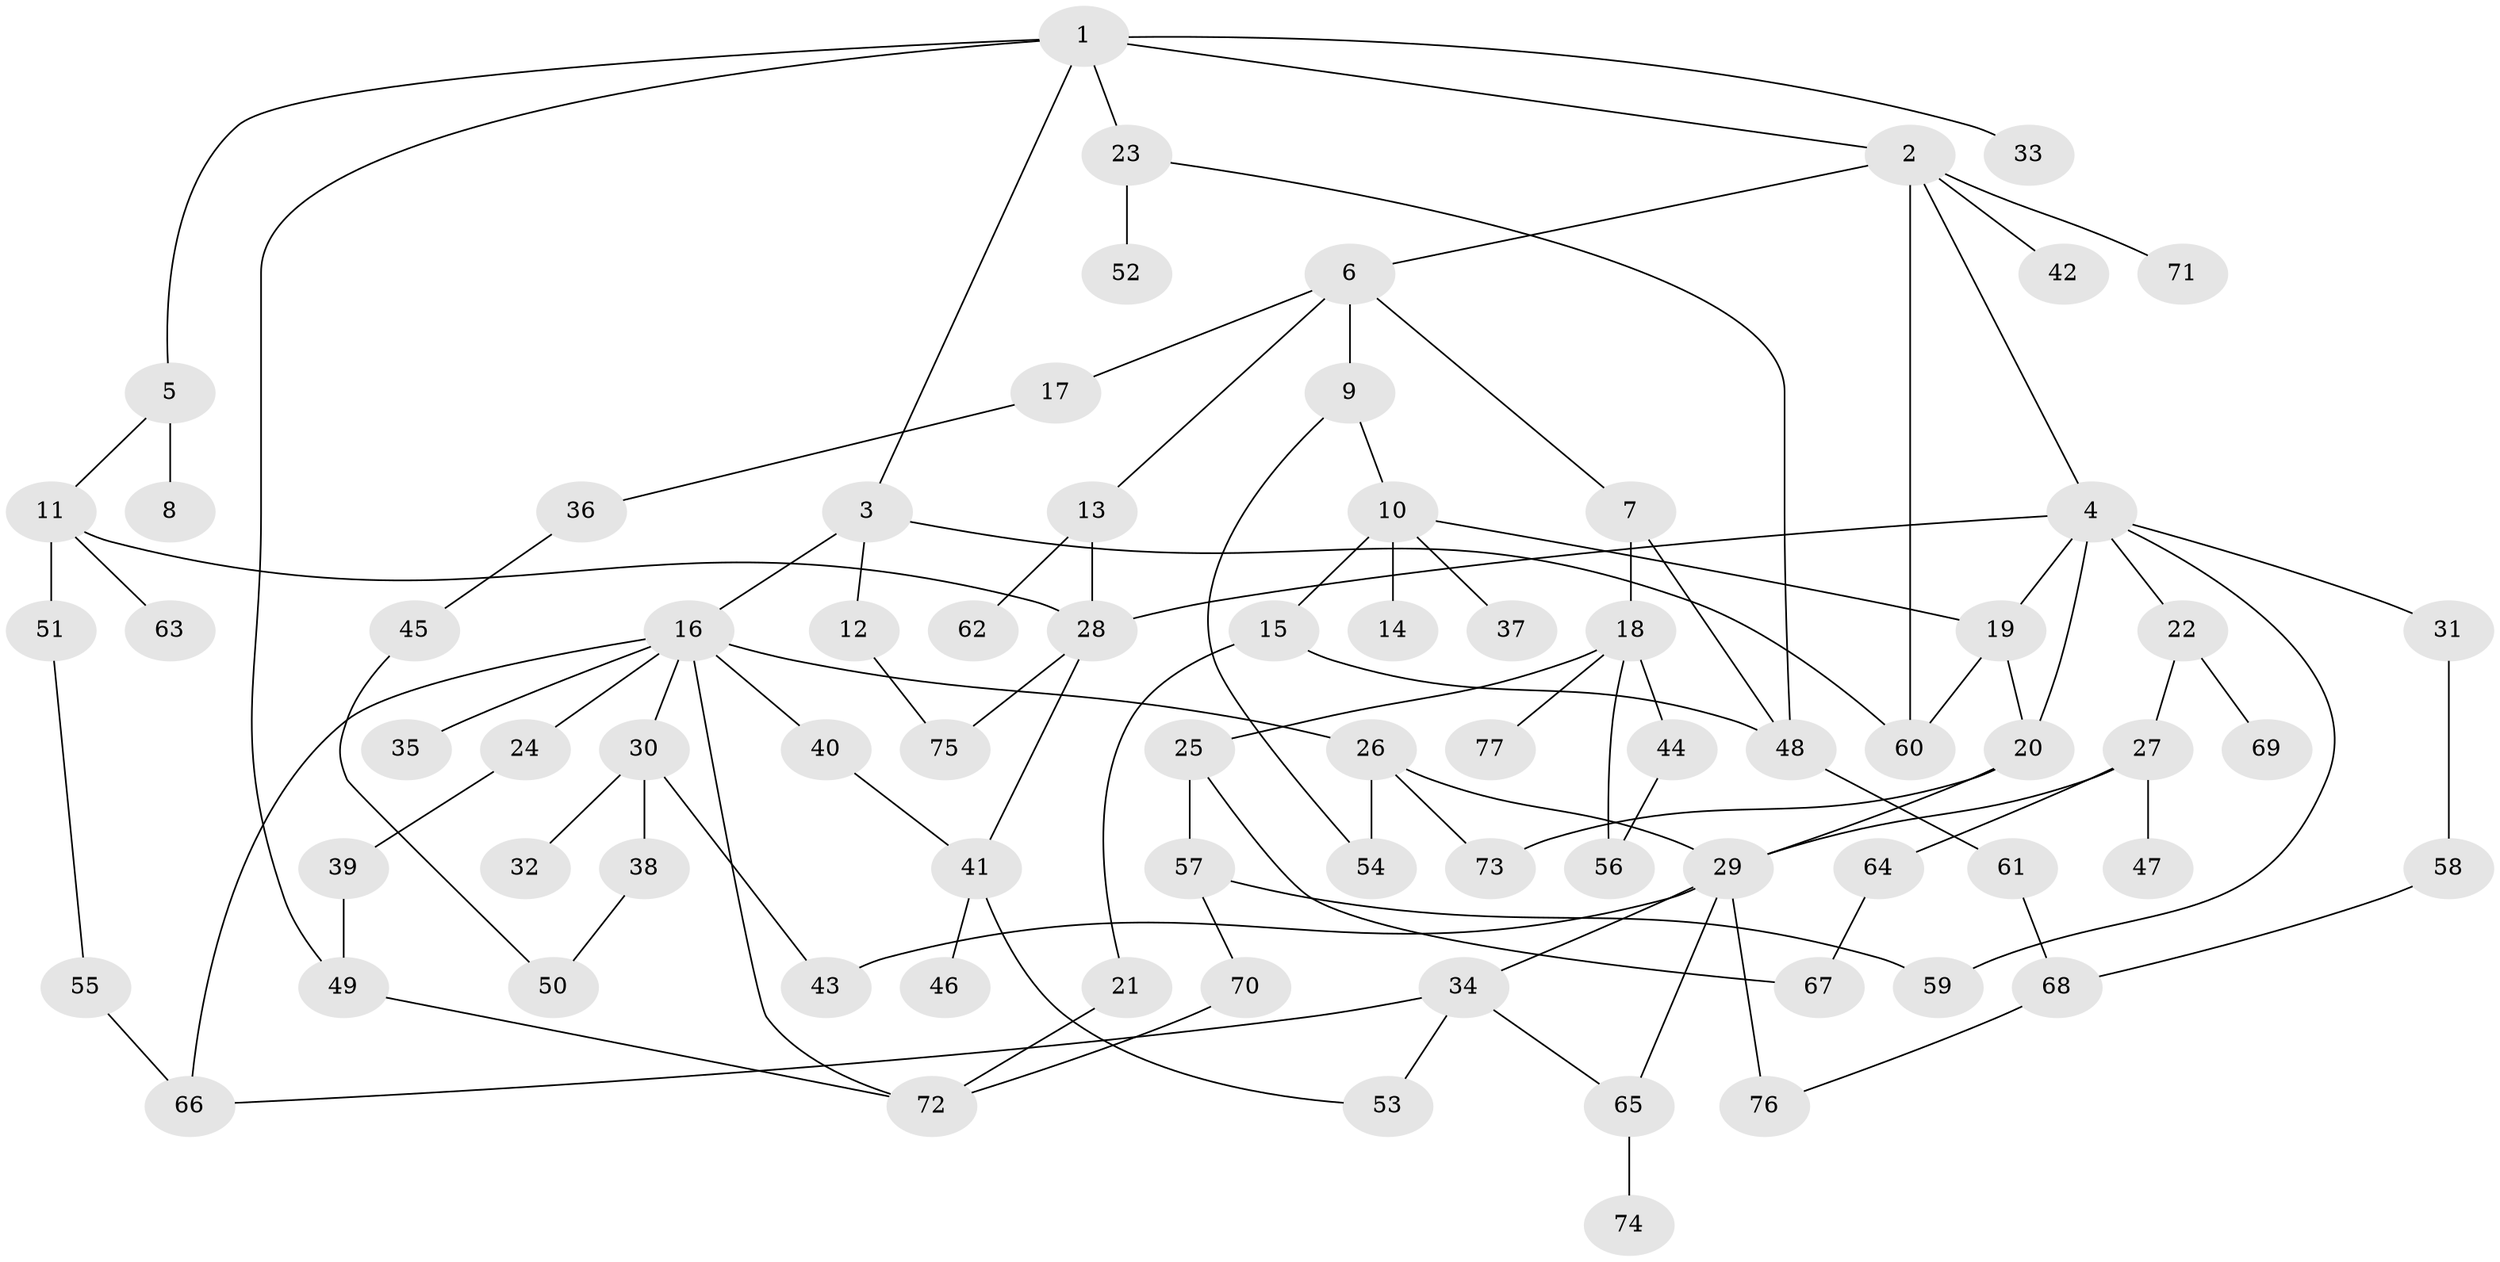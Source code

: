 // Generated by graph-tools (version 1.1) at 2025/42/03/09/25 04:42:52]
// undirected, 77 vertices, 105 edges
graph export_dot {
graph [start="1"]
  node [color=gray90,style=filled];
  1;
  2;
  3;
  4;
  5;
  6;
  7;
  8;
  9;
  10;
  11;
  12;
  13;
  14;
  15;
  16;
  17;
  18;
  19;
  20;
  21;
  22;
  23;
  24;
  25;
  26;
  27;
  28;
  29;
  30;
  31;
  32;
  33;
  34;
  35;
  36;
  37;
  38;
  39;
  40;
  41;
  42;
  43;
  44;
  45;
  46;
  47;
  48;
  49;
  50;
  51;
  52;
  53;
  54;
  55;
  56;
  57;
  58;
  59;
  60;
  61;
  62;
  63;
  64;
  65;
  66;
  67;
  68;
  69;
  70;
  71;
  72;
  73;
  74;
  75;
  76;
  77;
  1 -- 2;
  1 -- 3;
  1 -- 5;
  1 -- 23;
  1 -- 33;
  1 -- 49;
  2 -- 4;
  2 -- 6;
  2 -- 42;
  2 -- 71;
  2 -- 60;
  3 -- 12;
  3 -- 16;
  3 -- 60;
  4 -- 22;
  4 -- 28;
  4 -- 31;
  4 -- 59;
  4 -- 19;
  4 -- 20;
  5 -- 8;
  5 -- 11;
  6 -- 7;
  6 -- 9;
  6 -- 13;
  6 -- 17;
  7 -- 18;
  7 -- 48;
  9 -- 10;
  9 -- 54;
  10 -- 14;
  10 -- 15;
  10 -- 19;
  10 -- 37;
  11 -- 51;
  11 -- 63;
  11 -- 28;
  12 -- 75;
  13 -- 62;
  13 -- 28;
  15 -- 21;
  15 -- 48;
  16 -- 24;
  16 -- 26;
  16 -- 30;
  16 -- 35;
  16 -- 40;
  16 -- 66;
  16 -- 72;
  17 -- 36;
  18 -- 25;
  18 -- 44;
  18 -- 77;
  18 -- 56;
  19 -- 20;
  19 -- 60;
  20 -- 29;
  20 -- 73;
  21 -- 72;
  22 -- 27;
  22 -- 69;
  23 -- 48;
  23 -- 52;
  24 -- 39;
  25 -- 57;
  25 -- 67;
  26 -- 73;
  26 -- 29;
  26 -- 54;
  27 -- 47;
  27 -- 64;
  27 -- 29;
  28 -- 41;
  28 -- 75;
  29 -- 34;
  29 -- 76;
  29 -- 43;
  29 -- 65;
  30 -- 32;
  30 -- 38;
  30 -- 43;
  31 -- 58;
  34 -- 53;
  34 -- 65;
  34 -- 66;
  36 -- 45;
  38 -- 50;
  39 -- 49;
  40 -- 41;
  41 -- 46;
  41 -- 53;
  44 -- 56;
  45 -- 50;
  48 -- 61;
  49 -- 72;
  51 -- 55;
  55 -- 66;
  57 -- 70;
  57 -- 59;
  58 -- 68;
  61 -- 68;
  64 -- 67;
  65 -- 74;
  68 -- 76;
  70 -- 72;
}
